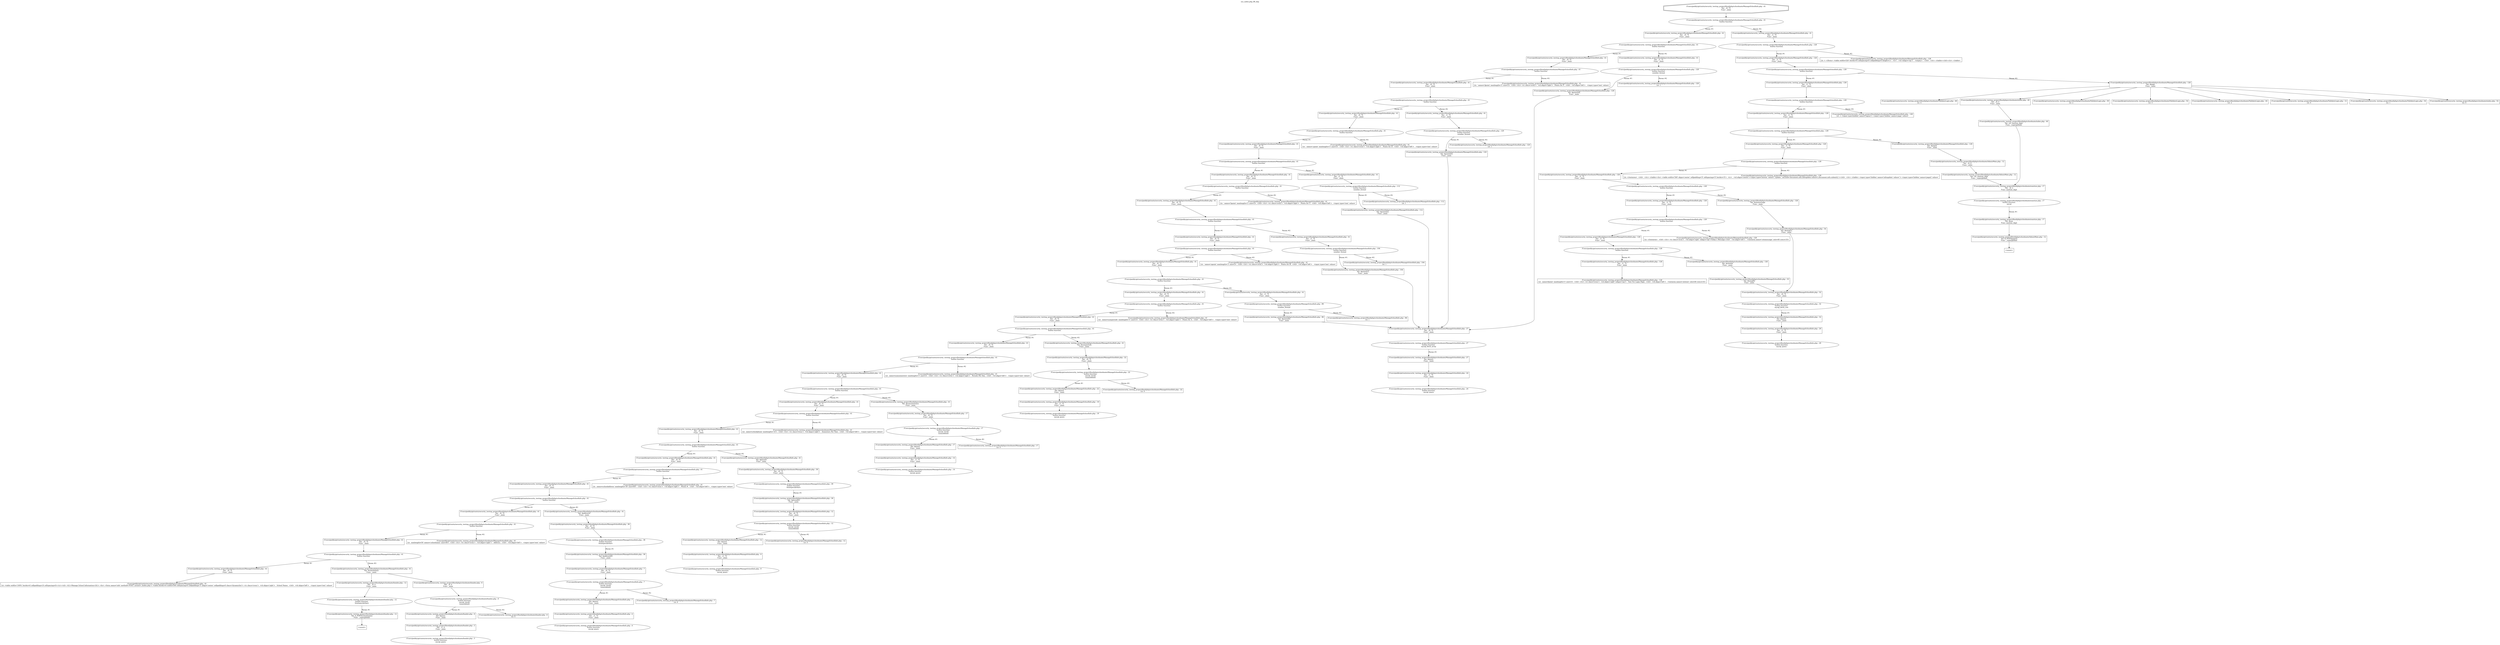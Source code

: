 digraph cfg {
  label="xss_index.php_88_dep";
  labelloc=t;
  n1 [shape=doubleoctagon, label="/Users/peddy/git/unitn/security_testing_project/fixed/php/schoolmate/ManageSchoolInfo.php : 41\nVar: _t0_72\nFunc: _main\n"];
  n2 [shape=ellipse, label="/Users/peddy/git/unitn/security_testing_project/fixed/php/schoolmate/ManageSchoolInfo.php : 41\nbuiltin function:\n.\n"];
  n3 [shape=box, label="/Users/peddy/git/unitn/security_testing_project/fixed/php/schoolmate/ManageSchoolInfo.php : 41\nVar: _t0_72\nFunc: _main\n"];
  n4 [shape=ellipse, label="/Users/peddy/git/unitn/security_testing_project/fixed/php/schoolmate/ManageSchoolInfo.php : 41\nbuiltin function:\n.\n"];
  n5 [shape=box, label="/Users/peddy/git/unitn/security_testing_project/fixed/php/schoolmate/ManageSchoolInfo.php : 41\nVar: _t0_72\nFunc: _main\n"];
  n6 [shape=ellipse, label="/Users/peddy/git/unitn/security_testing_project/fixed/php/schoolmate/ManageSchoolInfo.php : 41\nbuiltin function:\n.\n"];
  n7 [shape=box, label="/Users/peddy/git/unitn/security_testing_project/fixed/php/schoolmate/ManageSchoolInfo.php : 41\nVar: _t0_72\nFunc: _main\n"];
  n8 [shape=ellipse, label="/Users/peddy/git/unitn/security_testing_project/fixed/php/schoolmate/ManageSchoolInfo.php : 41\nbuiltin function:\n.\n"];
  n9 [shape=box, label="/Users/peddy/git/unitn/security_testing_project/fixed/php/schoolmate/ManageSchoolInfo.php : 41\nVar: _t0_72\nFunc: _main\n"];
  n10 [shape=ellipse, label="/Users/peddy/git/unitn/security_testing_project/fixed/php/schoolmate/ManageSchoolInfo.php : 41\nbuiltin function:\n.\n"];
  n11 [shape=box, label="/Users/peddy/git/unitn/security_testing_project/fixed/php/schoolmate/ManageSchoolInfo.php : 41\nVar: _t0_72\nFunc: _main\n"];
  n12 [shape=ellipse, label="/Users/peddy/git/unitn/security_testing_project/fixed/php/schoolmate/ManageSchoolInfo.php : 41\nbuiltin function:\n.\n"];
  n13 [shape=box, label="/Users/peddy/git/unitn/security_testing_project/fixed/php/schoolmate/ManageSchoolInfo.php : 41\nVar: _t0_72\nFunc: _main\n"];
  n14 [shape=ellipse, label="/Users/peddy/git/unitn/security_testing_project/fixed/php/schoolmate/ManageSchoolInfo.php : 41\nbuiltin function:\n.\n"];
  n15 [shape=box, label="/Users/peddy/git/unitn/security_testing_project/fixed/php/schoolmate/ManageSchoolInfo.php : 41\nVar: _t0_72\nFunc: _main\n"];
  n16 [shape=ellipse, label="/Users/peddy/git/unitn/security_testing_project/fixed/php/schoolmate/ManageSchoolInfo.php : 41\nbuiltin function:\n.\n"];
  n17 [shape=box, label="/Users/peddy/git/unitn/security_testing_project/fixed/php/schoolmate/ManageSchoolInfo.php : 41\nVar: _t0_72\nFunc: _main\n"];
  n18 [shape=ellipse, label="/Users/peddy/git/unitn/security_testing_project/fixed/php/schoolmate/ManageSchoolInfo.php : 41\nbuiltin function:\n.\n"];
  n19 [shape=box, label="/Users/peddy/git/unitn/security_testing_project/fixed/php/schoolmate/ManageSchoolInfo.php : 41\nVar: _t0_72\nFunc: _main\n"];
  n20 [shape=ellipse, label="/Users/peddy/git/unitn/security_testing_project/fixed/php/schoolmate/ManageSchoolInfo.php : 41\nbuiltin function:\n.\n"];
  n21 [shape=box, label="/Users/peddy/git/unitn/security_testing_project/fixed/php/schoolmate/ManageSchoolInfo.php : 41\nVar: _t0_72\nFunc: _main\n"];
  n22 [shape=ellipse, label="/Users/peddy/git/unitn/security_testing_project/fixed/php/schoolmate/ManageSchoolInfo.php : 41\nbuiltin function:\n.\n"];
  n23 [shape=box, label="/Users/peddy/git/unitn/security_testing_project/fixed/php/schoolmate/ManageSchoolInfo.php : 41\nVar: _t0_72\nFunc: _main\n"];
  n24 [shape=ellipse, label="/Users/peddy/git/unitn/security_testing_project/fixed/php/schoolmate/ManageSchoolInfo.php : 41\nbuiltin function:\n.\n"];
  n25 [shape=box, label="/Users/peddy/git/unitn/security_testing_project/fixed/php/schoolmate/ManageSchoolInfo.php : 41\nVar: _t0_72\nFunc: _main\n"];
  n26 [shape=ellipse, label="/Users/peddy/git/unitn/security_testing_project/fixed/php/schoolmate/ManageSchoolInfo.php : 41\nbuiltin function:\n.\n"];
  n27 [shape=box, label="/Users/peddy/git/unitn/security_testing_project/fixed/php/schoolmate/ManageSchoolInfo.php : 41\nVar: _t0_72\nFunc: _main\n"];
  n28 [shape=ellipse, label="/Users/peddy/git/unitn/security_testing_project/fixed/php/schoolmate/ManageSchoolInfo.php : 41\nbuiltin function:\n.\n"];
  n29 [shape=box, label="/Users/peddy/git/unitn/security_testing_project/fixed/php/schoolmate/ManageSchoolInfo.php : 41\nVar: _t0_72\nFunc: _main\n"];
  n30 [shape=ellipse, label="/Users/peddy/git/unitn/security_testing_project/fixed/php/schoolmate/ManageSchoolInfo.php : 41\nbuiltin function:\n.\n"];
  n31 [shape=box, label="/Users/peddy/git/unitn/security_testing_project/fixed/php/schoolmate/ManageSchoolInfo.php : 41\nVar: _t0_72\nFunc: _main\n"];
  n32 [shape=ellipse, label="/Users/peddy/git/unitn/security_testing_project/fixed/php/schoolmate/ManageSchoolInfo.php : 41\nbuiltin function:\n.\n"];
  n33 [shape=box, label="/Users/peddy/git/unitn/security_testing_project/fixed/php/schoolmate/ManageSchoolInfo.php : 41\nVar: _t0_72\nFunc: _main\n"];
  n34 [shape=ellipse, label="/Users/peddy/git/unitn/security_testing_project/fixed/php/schoolmate/ManageSchoolInfo.php : 41\nbuiltin function:\n.\n"];
  n35 [shape=box, label="/Users/peddy/git/unitn/security_testing_project/fixed/php/schoolmate/ManageSchoolInfo.php : 41\nVar: _t0_72\nFunc: _main\n"];
  n36 [shape=ellipse, label="/Users/peddy/git/unitn/security_testing_project/fixed/php/schoolmate/ManageSchoolInfo.php : 41\nbuiltin function:\n.\n"];
  n37 [shape=box, label="/Users/peddy/git/unitn/security_testing_project/fixed/php/schoolmate/ManageSchoolInfo.php : 41\nVar: _t0_72\nFunc: _main\n"];
  n38 [shape=ellipse, label="/Users/peddy/git/unitn/security_testing_project/fixed/php/schoolmate/ManageSchoolInfo.php : 41\nbuiltin function:\n.\n"];
  n39 [shape=box, label="/Users/peddy/git/unitn/security_testing_project/fixed/php/schoolmate/ManageSchoolInfo.php : 41\nVar: _t0_72\nFunc: _main\n"];
  n40 [shape=ellipse, label="/Users/peddy/git/unitn/security_testing_project/fixed/php/schoolmate/ManageSchoolInfo.php : 41\nbuiltin function:\n.\n"];
  n41 [shape=box, label="/Users/peddy/git/unitn/security_testing_project/fixed/php/schoolmate/ManageSchoolInfo.php : 41\nVar: _t0_72\nFunc: _main\n"];
  n42 [shape=box, label="/Users/peddy/git/unitn/security_testing_project/fixed/php/schoolmate/ManageSchoolInfo.php : 41\nLit: <table width='100%' border=0 cellpadding=10 cellspacing=0><tr><td> <h1>Manage School Information</h1> <br> <form name='info' method='POST' action='./index.php'> <table border=0 width=500 cellspacing=0 cellpadding='3' align='center' cellpadding=0 class='dynamiclist'> <tr class='even'>  <td align='right'>   School Name:  </td>  <td align='left'>   <input type='text' value='\n"];
  n43 [shape=box, label="/Users/peddy/git/unitn/security_testing_project/fixed/php/schoolmate/ManageSchoolInfo.php : 41\nVar: $schoolname\nFunc: _main\n"];
  n44 [shape=box, label="/Users/peddy/git/unitn/security_testing_project/fixed/php/schoolmate/header.php : 12\nVar: _t0_4\nFunc: _main\n"];
  n45 [shape=ellipse, label="/Users/peddy/git/unitn/security_testing_project/fixed/php/schoolmate/header.php : 12\nbuiltin function:\nhtmlspecialchars\n"];
  n46 [shape=box, label="/Users/peddy/git/unitn/security_testing_project/fixed/php/schoolmate/header.php : 12\nVar: $_POST[schoolname]\nFunc: _superglobals\n"];
  n47 [shape=box, label="<uninit>"];
  n48 [shape=box, label="/Users/peddy/git/unitn/security_testing_project/fixed/php/schoolmate/header.php : 6\nVar: _t0_4\nFunc: _main\n"];
  n49 [shape=ellipse, label="/Users/peddy/git/unitn/security_testing_project/fixed/php/schoolmate/header.php : 6\nbuiltin function:\nmysql_result\n(unmodeled)\n"];
  n50 [shape=box, label="/Users/peddy/git/unitn/security_testing_project/fixed/php/schoolmate/header.php : 6\nVar: $query\nFunc: _main\n"];
  n51 [shape=box, label="/Users/peddy/git/unitn/security_testing_project/fixed/php/schoolmate/header.php : 3\nVar: _t1_4\nFunc: _main\n"];
  n52 [shape=ellipse, label="/Users/peddy/git/unitn/security_testing_project/fixed/php/schoolmate/header.php : 3\nbuiltin function:\nmysql_query\n"];
  n53 [shape=box, label="/Users/peddy/git/unitn/security_testing_project/fixed/php/schoolmate/header.php : 6\nLit: 0\n"];
  n54 [shape=box, label="/Users/peddy/git/unitn/security_testing_project/fixed/php/schoolmate/ManageSchoolInfo.php : 41\nLit:  maxlength=50' name='schoolname' size=40>  </td> </tr> <tr class='even'>  <td align='right'>   Address:  </td>  <td align='left'>   <input type='text' value='\n"];
  n55 [shape=box, label="/Users/peddy/git/unitn/security_testing_project/fixed/php/schoolmate/ManageSchoolInfo.php : 41\nVar: $address0\nFunc: _main\n"];
  n56 [shape=box, label="/Users/peddy/git/unitn/security_testing_project/fixed/php/schoolmate/ManageSchoolInfo.php : 38\nVar: _t0_72\nFunc: _main\n"];
  n57 [shape=ellipse, label="/Users/peddy/git/unitn/security_testing_project/fixed/php/schoolmate/ManageSchoolInfo.php : 38\nbuiltin function:\nhtmlspecialchars\n"];
  n58 [shape=box, label="/Users/peddy/git/unitn/security_testing_project/fixed/php/schoolmate/ManageSchoolInfo.php : 38\nVar: $address[0]\nFunc: _main\n"];
  n59 [shape=box, label="/Users/peddy/git/unitn/security_testing_project/fixed/php/schoolmate/ManageSchoolInfo.php : 7\nVar: _t0_72\nFunc: _main\n"];
  n60 [shape=ellipse, label="/Users/peddy/git/unitn/security_testing_project/fixed/php/schoolmate/ManageSchoolInfo.php : 7\nbuiltin function:\nmysql_result\n(unmodeled)\n"];
  n61 [shape=box, label="/Users/peddy/git/unitn/security_testing_project/fixed/php/schoolmate/ManageSchoolInfo.php : 7\nVar: $query\nFunc: _main\n"];
  n62 [shape=box, label="/Users/peddy/git/unitn/security_testing_project/fixed/php/schoolmate/ManageSchoolInfo.php : 4\nVar: _t1_72\nFunc: _main\n"];
  n63 [shape=ellipse, label="/Users/peddy/git/unitn/security_testing_project/fixed/php/schoolmate/ManageSchoolInfo.php : 4\nbuiltin function:\nmysql_query\n"];
  n64 [shape=box, label="/Users/peddy/git/unitn/security_testing_project/fixed/php/schoolmate/ManageSchoolInfo.php : 7\nLit: 0\n"];
  n65 [shape=box, label="/Users/peddy/git/unitn/security_testing_project/fixed/php/schoolmate/ManageSchoolInfo.php : 41\nLit:  name=schooladdress' maxlength='50' size=40>  </td> </tr> <tr class='even'>  <td align='right'>   Phone #:  </td>  <td align='left'>   <input type='text' value='\n"];
  n66 [shape=box, label="/Users/peddy/git/unitn/security_testing_project/fixed/php/schoolmate/ManageSchoolInfo.php : 41\nVar: $phone0\nFunc: _main\n"];
  n67 [shape=box, label="/Users/peddy/git/unitn/security_testing_project/fixed/php/schoolmate/ManageSchoolInfo.php : 39\nVar: _t0_72\nFunc: _main\n"];
  n68 [shape=ellipse, label="/Users/peddy/git/unitn/security_testing_project/fixed/php/schoolmate/ManageSchoolInfo.php : 39\nbuiltin function:\nhtmlspecialchars\n"];
  n69 [shape=box, label="/Users/peddy/git/unitn/security_testing_project/fixed/php/schoolmate/ManageSchoolInfo.php : 39\nVar: $phone[0]\nFunc: _main\n"];
  n70 [shape=box, label="/Users/peddy/git/unitn/security_testing_project/fixed/php/schoolmate/ManageSchoolInfo.php : 12\nVar: _t0_72\nFunc: _main\n"];
  n71 [shape=ellipse, label="/Users/peddy/git/unitn/security_testing_project/fixed/php/schoolmate/ManageSchoolInfo.php : 12\nbuiltin function:\nmysql_result\n(unmodeled)\n"];
  n72 [shape=box, label="/Users/peddy/git/unitn/security_testing_project/fixed/php/schoolmate/ManageSchoolInfo.php : 12\nVar: $query\nFunc: _main\n"];
  n73 [shape=box, label="/Users/peddy/git/unitn/security_testing_project/fixed/php/schoolmate/ManageSchoolInfo.php : 9\nVar: _t1_72\nFunc: _main\n"];
  n74 [shape=ellipse, label="/Users/peddy/git/unitn/security_testing_project/fixed/php/schoolmate/ManageSchoolInfo.php : 9\nbuiltin function:\nmysql_query\n"];
  n75 [shape=box, label="/Users/peddy/git/unitn/security_testing_project/fixed/php/schoolmate/ManageSchoolInfo.php : 12\nLit: 0\n"];
  n76 [shape=box, label="/Users/peddy/git/unitn/security_testing_project/fixed/php/schoolmate/ManageSchoolInfo.php : 41\nLit:  name=schoolphone' maxlength='14'>  </td> </tr> <tr class='even'>  <td align='right'>   Semesters Per Year:  </td>  <td align='left'>   <input type='text' value='\n"];
  n77 [shape=box, label="/Users/peddy/git/unitn/security_testing_project/fixed/php/schoolmate/ManageSchoolInfo.php : 41\nVar: $numsemesters\nFunc: _main\n"];
  n78 [shape=box, label="/Users/peddy/git/unitn/security_testing_project/fixed/php/schoolmate/ManageSchoolInfo.php : 17\nVar: _t0_72\nFunc: _main\n"];
  n79 [shape=ellipse, label="/Users/peddy/git/unitn/security_testing_project/fixed/php/schoolmate/ManageSchoolInfo.php : 17\nbuiltin function:\nmysql_result\n(unmodeled)\n"];
  n80 [shape=box, label="/Users/peddy/git/unitn/security_testing_project/fixed/php/schoolmate/ManageSchoolInfo.php : 17\nVar: $query\nFunc: _main\n"];
  n81 [shape=box, label="/Users/peddy/git/unitn/security_testing_project/fixed/php/schoolmate/ManageSchoolInfo.php : 14\nVar: _t1_72\nFunc: _main\n"];
  n82 [shape=ellipse, label="/Users/peddy/git/unitn/security_testing_project/fixed/php/schoolmate/ManageSchoolInfo.php : 14\nbuiltin function:\nmysql_query\n"];
  n83 [shape=box, label="/Users/peddy/git/unitn/security_testing_project/fixed/php/schoolmate/ManageSchoolInfo.php : 17\nLit: 0\n"];
  n84 [shape=box, label="/Users/peddy/git/unitn/security_testing_project/fixed/php/schoolmate/ManageSchoolInfo.php : 41\nLit:  name=numsemesters' maxlength='3' size=3>  </td> </tr> <tr class='even'>  <td align='right'>   Periods Per Day:  </td>  <td align='left'>   <input type='text' value='\n"];
  n85 [shape=box, label="/Users/peddy/git/unitn/security_testing_project/fixed/php/schoolmate/ManageSchoolInfo.php : 41\nVar: $numperiods\nFunc: _main\n"];
  n86 [shape=box, label="/Users/peddy/git/unitn/security_testing_project/fixed/php/schoolmate/ManageSchoolInfo.php : 22\nVar: _t0_72\nFunc: _main\n"];
  n87 [shape=ellipse, label="/Users/peddy/git/unitn/security_testing_project/fixed/php/schoolmate/ManageSchoolInfo.php : 22\nbuiltin function:\nmysql_result\n(unmodeled)\n"];
  n88 [shape=box, label="/Users/peddy/git/unitn/security_testing_project/fixed/php/schoolmate/ManageSchoolInfo.php : 22\nVar: $query\nFunc: _main\n"];
  n89 [shape=box, label="/Users/peddy/git/unitn/security_testing_project/fixed/php/schoolmate/ManageSchoolInfo.php : 19\nVar: _t1_72\nFunc: _main\n"];
  n90 [shape=ellipse, label="/Users/peddy/git/unitn/security_testing_project/fixed/php/schoolmate/ManageSchoolInfo.php : 19\nbuiltin function:\nmysql_query\n"];
  n91 [shape=box, label="/Users/peddy/git/unitn/security_testing_project/fixed/php/schoolmate/ManageSchoolInfo.php : 22\nLit: 0\n"];
  n92 [shape=box, label="/Users/peddy/git/unitn/security_testing_project/fixed/php/schoolmate/ManageSchoolInfo.php : 41\nLit:  name=numperiods' maxlength='3' size=3>  </td> </tr> <tr class='even'>  <td align='right'>   Points for A:  </td>  <td align='left'>   <input type='text' value='\n"];
  n93 [shape=box, label="/Users/peddy/git/unitn/security_testing_project/fixed/php/schoolmate/ManageSchoolInfo.php : 41\nVar: _t1_72\nFunc: _main\n"];
  n94 [shape=ellipse, label="/Users/peddy/git/unitn/security_testing_project/fixed/php/schoolmate/ManageSchoolInfo.php : 96\nbuiltin function:\nnumber_format\n"];
  n95 [shape=box, label="/Users/peddy/git/unitn/security_testing_project/fixed/php/schoolmate/ManageSchoolInfo.php : 96\nVar: $points[0]\nFunc: _main\n"];
  n96 [shape=box, label="/Users/peddy/git/unitn/security_testing_project/fixed/php/schoolmate/ManageSchoolInfo.php : 27\nVar: _t0_72\nFunc: _main\n"];
  n97 [shape=ellipse, label="/Users/peddy/git/unitn/security_testing_project/fixed/php/schoolmate/ManageSchoolInfo.php : 27\nbuiltin function:\nmysql_fetch_array\n"];
  n98 [shape=box, label="/Users/peddy/git/unitn/security_testing_project/fixed/php/schoolmate/ManageSchoolInfo.php : 27\nVar: $query\nFunc: _main\n"];
  n99 [shape=box, label="/Users/peddy/git/unitn/security_testing_project/fixed/php/schoolmate/ManageSchoolInfo.php : 24\nVar: _t1_72\nFunc: _main\n"];
  n100 [shape=ellipse, label="/Users/peddy/git/unitn/security_testing_project/fixed/php/schoolmate/ManageSchoolInfo.php : 24\nbuiltin function:\nmysql_query\n"];
  n101 [shape=box, label="/Users/peddy/git/unitn/security_testing_project/fixed/php/schoolmate/ManageSchoolInfo.php : 96\nLit: 1\n"];
  n102 [shape=box, label="/Users/peddy/git/unitn/security_testing_project/fixed/php/schoolmate/ManageSchoolInfo.php : 41\nLit: ' name='apoint' maxlength='3' size=3>  </td> </tr> <tr class='even'>  <td align='right'>   Points for B:  </td>  <td align='left'>   <input type='text' value='\n"];
  n103 [shape=box, label="/Users/peddy/git/unitn/security_testing_project/fixed/php/schoolmate/ManageSchoolInfo.php : 41\nVar: _t1_72\nFunc: _main\n"];
  n104 [shape=ellipse, label="/Users/peddy/git/unitn/security_testing_project/fixed/php/schoolmate/ManageSchoolInfo.php : 104\nbuiltin function:\nnumber_format\n"];
  n105 [shape=box, label="/Users/peddy/git/unitn/security_testing_project/fixed/php/schoolmate/ManageSchoolInfo.php : 104\nVar: $points[1]\nFunc: _main\n"];
  n106 [shape=box, label="/Users/peddy/git/unitn/security_testing_project/fixed/php/schoolmate/ManageSchoolInfo.php : 104\nLit: 1\n"];
  n107 [shape=box, label="/Users/peddy/git/unitn/security_testing_project/fixed/php/schoolmate/ManageSchoolInfo.php : 41\nLit: ' name='bpoint' maxlength='3' size=3>  </td> </tr> <tr class='even'>  <td align='right'>   Points for C:  </td>  <td align='left'>   <input type='text' value='\n"];
  n108 [shape=box, label="/Users/peddy/git/unitn/security_testing_project/fixed/php/schoolmate/ManageSchoolInfo.php : 41\nVar: _t1_72\nFunc: _main\n"];
  n109 [shape=ellipse, label="/Users/peddy/git/unitn/security_testing_project/fixed/php/schoolmate/ManageSchoolInfo.php : 112\nbuiltin function:\nnumber_format\n"];
  n110 [shape=box, label="/Users/peddy/git/unitn/security_testing_project/fixed/php/schoolmate/ManageSchoolInfo.php : 112\nVar: $points[2]\nFunc: _main\n"];
  n111 [shape=box, label="/Users/peddy/git/unitn/security_testing_project/fixed/php/schoolmate/ManageSchoolInfo.php : 112\nLit: 1\n"];
  n112 [shape=box, label="/Users/peddy/git/unitn/security_testing_project/fixed/php/schoolmate/ManageSchoolInfo.php : 41\nLit: ' name='cpoint' maxlength='3' size=3>  </td> </tr> <tr class='even'>  <td align='right'>   Points for D:  </td>  <td align='left'>   <input type='text' value='\n"];
  n113 [shape=box, label="/Users/peddy/git/unitn/security_testing_project/fixed/php/schoolmate/ManageSchoolInfo.php : 41\nVar: _t1_72\nFunc: _main\n"];
  n114 [shape=ellipse, label="/Users/peddy/git/unitn/security_testing_project/fixed/php/schoolmate/ManageSchoolInfo.php : 120\nbuiltin function:\nnumber_format\n"];
  n115 [shape=box, label="/Users/peddy/git/unitn/security_testing_project/fixed/php/schoolmate/ManageSchoolInfo.php : 120\nVar: $points[3]\nFunc: _main\n"];
  n116 [shape=box, label="/Users/peddy/git/unitn/security_testing_project/fixed/php/schoolmate/ManageSchoolInfo.php : 120\nLit: 1\n"];
  n117 [shape=box, label="/Users/peddy/git/unitn/security_testing_project/fixed/php/schoolmate/ManageSchoolInfo.php : 41\nLit: ' name='dpoint' maxlength='3' size=3>  </td> </tr> <tr class='even'>  <td align='right'>   Points for F:  </td>  <td align='left'>   <input type='text' value='\n"];
  n118 [shape=box, label="/Users/peddy/git/unitn/security_testing_project/fixed/php/schoolmate/ManageSchoolInfo.php : 41\nVar: _t1_72\nFunc: _main\n"];
  n119 [shape=ellipse, label="/Users/peddy/git/unitn/security_testing_project/fixed/php/schoolmate/ManageSchoolInfo.php : 128\nbuiltin function:\nnumber_format\n"];
  n120 [shape=box, label="/Users/peddy/git/unitn/security_testing_project/fixed/php/schoolmate/ManageSchoolInfo.php : 128\nVar: $points[4]\nFunc: _main\n"];
  n121 [shape=box, label="/Users/peddy/git/unitn/security_testing_project/fixed/php/schoolmate/ManageSchoolInfo.php : 128\nLit: 1\n"];
  n122 [shape=box, label="/Users/peddy/git/unitn/security_testing_project/fixed/php/schoolmate/ManageSchoolInfo.php : 41\nVar: _t1_72\nFunc: _main\n"];
  n123 [shape=ellipse, label="/Users/peddy/git/unitn/security_testing_project/fixed/php/schoolmate/ManageSchoolInfo.php : 128\nbuiltin function:\n.\n"];
  n124 [shape=box, label="/Users/peddy/git/unitn/security_testing_project/fixed/php/schoolmate/ManageSchoolInfo.php : 128\nVar: _t1_72\nFunc: _main\n"];
  n125 [shape=ellipse, label="/Users/peddy/git/unitn/security_testing_project/fixed/php/schoolmate/ManageSchoolInfo.php : 128\nbuiltin function:\n.\n"];
  n126 [shape=box, label="/Users/peddy/git/unitn/security_testing_project/fixed/php/schoolmate/ManageSchoolInfo.php : 128\nVar: _t1_72\nFunc: _main\n"];
  n127 [shape=ellipse, label="/Users/peddy/git/unitn/security_testing_project/fixed/php/schoolmate/ManageSchoolInfo.php : 128\nbuiltin function:\n.\n"];
  n128 [shape=box, label="/Users/peddy/git/unitn/security_testing_project/fixed/php/schoolmate/ManageSchoolInfo.php : 128\nVar: _t1_72\nFunc: _main\n"];
  n129 [shape=ellipse, label="/Users/peddy/git/unitn/security_testing_project/fixed/php/schoolmate/ManageSchoolInfo.php : 128\nbuiltin function:\n.\n"];
  n130 [shape=box, label="/Users/peddy/git/unitn/security_testing_project/fixed/php/schoolmate/ManageSchoolInfo.php : 128\nVar: _t1_72\nFunc: _main\n"];
  n131 [shape=ellipse, label="/Users/peddy/git/unitn/security_testing_project/fixed/php/schoolmate/ManageSchoolInfo.php : 128\nbuiltin function:\n.\n"];
  n132 [shape=box, label="/Users/peddy/git/unitn/security_testing_project/fixed/php/schoolmate/ManageSchoolInfo.php : 128\nVar: _t1_72\nFunc: _main\n"];
  n133 [shape=ellipse, label="/Users/peddy/git/unitn/security_testing_project/fixed/php/schoolmate/ManageSchoolInfo.php : 128\nbuiltin function:\n.\n"];
  n134 [shape=box, label="/Users/peddy/git/unitn/security_testing_project/fixed/php/schoolmate/ManageSchoolInfo.php : 128\nVar: _t1_72\nFunc: _main\n"];
  n135 [shape=ellipse, label="/Users/peddy/git/unitn/security_testing_project/fixed/php/schoolmate/ManageSchoolInfo.php : 128\nbuiltin function:\n.\n"];
  n136 [shape=box, label="/Users/peddy/git/unitn/security_testing_project/fixed/php/schoolmate/ManageSchoolInfo.php : 128\nVar: _t1_72\nFunc: _main\n"];
  n137 [shape=ellipse, label="/Users/peddy/git/unitn/security_testing_project/fixed/php/schoolmate/ManageSchoolInfo.php : 128\nbuiltin function:\n.\n"];
  n138 [shape=box, label="/Users/peddy/git/unitn/security_testing_project/fixed/php/schoolmate/ManageSchoolInfo.php : 128\nVar: _t1_72\nFunc: _main\n"];
  n139 [shape=box, label="/Users/peddy/git/unitn/security_testing_project/fixed/php/schoolmate/ManageSchoolInfo.php : 128\nLit:  name=fpoint' maxlength='3' size=3>  </td> </tr> <tr class='even'>  <td align='right' valign='top'>   Text For Login Page:  </td>  <td align='left'>   <textarea name='sitetext' cols=40 rows=10>\n"];
  n140 [shape=box, label="/Users/peddy/git/unitn/security_testing_project/fixed/php/schoolmate/ManageSchoolInfo.php : 128\nVar: $sitetext\nFunc: _main\n"];
  n141 [shape=box, label="/Users/peddy/git/unitn/security_testing_project/fixed/php/schoolmate/ManageSchoolInfo.php : 33\nVar: $temp[0]\nFunc: _main\n"];
  n142 [shape=box, label="/Users/peddy/git/unitn/security_testing_project/fixed/php/schoolmate/ManageSchoolInfo.php : 32\nVar: _t0_72\nFunc: _main\n"];
  n143 [shape=ellipse, label="/Users/peddy/git/unitn/security_testing_project/fixed/php/schoolmate/ManageSchoolInfo.php : 32\nbuiltin function:\nmysql_fetch_row\n"];
  n144 [shape=box, label="/Users/peddy/git/unitn/security_testing_project/fixed/php/schoolmate/ManageSchoolInfo.php : 32\nVar: $query\nFunc: _main\n"];
  n145 [shape=box, label="/Users/peddy/git/unitn/security_testing_project/fixed/php/schoolmate/ManageSchoolInfo.php : 29\nVar: _t1_72\nFunc: _main\n"];
  n146 [shape=ellipse, label="/Users/peddy/git/unitn/security_testing_project/fixed/php/schoolmate/ManageSchoolInfo.php : 29\nbuiltin function:\nmysql_query\n"];
  n147 [shape=box, label="/Users/peddy/git/unitn/security_testing_project/fixed/php/schoolmate/ManageSchoolInfo.php : 128\nLit: </textarea>  </td> </tr> <tr class='even'>  <td align='right' valign='top'>Today's Message:</td>  <td align='left'>   <textarea name='sitemessage' cols=40 rows=10>\n"];
  n148 [shape=box, label="/Users/peddy/git/unitn/security_testing_project/fixed/php/schoolmate/ManageSchoolInfo.php : 128\nVar: $sitemessage\nFunc: _main\n"];
  n149 [shape=box, label="/Users/peddy/git/unitn/security_testing_project/fixed/php/schoolmate/ManageSchoolInfo.php : 34\nVar: $temp[1]\nFunc: _main\n"];
  n150 [shape=box, label="/Users/peddy/git/unitn/security_testing_project/fixed/php/schoolmate/ManageSchoolInfo.php : 128\nLit: </textarea>  </td>  </tr> </table><br> <table width='500' align='center' cellpadding='0' cellspacing='0' border='0'>  <tr>   <td align='center'><input type='button' value=' Update ' onClick='document.info.infoupdate.value=1;document.info.submit();'></td>  </tr> </table> <input type='hidden' name='infoupdate' value=''> <input type='hidden' name='page2' value='\n"];
  n151 [shape=box, label="/Users/peddy/git/unitn/security_testing_project/fixed/php/schoolmate/ManageSchoolInfo.php : 128\nVar: $page2\nFunc: _main\n"];
  n152 [shape=box, label="/Users/peddy/git/unitn/security_testing_project/fixed/php/schoolmate/AdminMain.php : 12\nVar: _t0_9\nFunc: _main\n"];
  n153 [shape=box, label="/Users/peddy/git/unitn/security_testing_project/fixed/php/schoolmate/AdminMain.php : 12\nVar: ret_sanitize_digit\nFunc: _superglobals\n"];
  n154 [shape=box, label="/Users/peddy/git/unitn/security_testing_project/fixed/php/schoolmate/sanitize.php : 17\nVar: _t0_2\nFunc: sanitize_digit\n"];
  n155 [shape=ellipse, label="/Users/peddy/git/unitn/security_testing_project/fixed/php/schoolmate/sanitize.php : 17\nbuiltin function:\nintval\n"];
  n156 [shape=box, label="/Users/peddy/git/unitn/security_testing_project/fixed/php/schoolmate/sanitize.php : 17\nVar: $raw\nFunc: sanitize_digit\n"];
  n157 [shape=box, label="/Users/peddy/git/unitn/security_testing_project/fixed/php/schoolmate/AdminMain.php : 12\nVar: $_POST[page2]\nFunc: _superglobals\n"];
  n158 [shape=box, label="<uninit>"];
  n159 [shape=box, label="/Users/peddy/git/unitn/security_testing_project/fixed/php/schoolmate/ManageSchoolInfo.php : 128\nLit: > <input type=hidden' name='logout'> <input type='hidden' name='page' value='\n"];
  n160 [shape=box, label="/Users/peddy/git/unitn/security_testing_project/fixed/php/schoolmate/ManageSchoolInfo.php : 128\nVar: $page\nFunc: _main\n"];
  n161 [shape=box, label="/Users/peddy/git/unitn/security_testing_project/fixed/php/schoolmate/ValidateLogin.php : 49\nLit: 4\n"];
  n162 [shape=box, label="/Users/peddy/git/unitn/security_testing_project/fixed/php/schoolmate/index.php : 40\nVar: _t0_0\nFunc: _main\n"];
  n163 [shape=box, label="/Users/peddy/git/unitn/security_testing_project/fixed/php/schoolmate/index.php : 40\nVar: ret_sanitize_digit\nFunc: _superglobals\n"];
  n164 [shape=box, label="/Users/peddy/git/unitn/security_testing_project/fixed/php/schoolmate/ValidateLogin.php : 39\nLit: 2\n"];
  n165 [shape=box, label="/Users/peddy/git/unitn/security_testing_project/fixed/php/schoolmate/ValidateLogin.php : 54\nLit: 5\n"];
  n166 [shape=box, label="/Users/peddy/git/unitn/security_testing_project/fixed/php/schoolmate/ValidateLogin.php : 44\nLit: 2\n"];
  n167 [shape=box, label="/Users/peddy/git/unitn/security_testing_project/fixed/php/schoolmate/ValidateLogin.php : 12\nLit: 0\n"];
  n168 [shape=box, label="/Users/peddy/git/unitn/security_testing_project/fixed/php/schoolmate/ValidateLogin.php : 34\nLit: 1\n"];
  n169 [shape=box, label="/Users/peddy/git/unitn/security_testing_project/fixed/php/schoolmate/index.php : 52\nLit: 0\n"];
  n170 [shape=box, label="/Users/peddy/git/unitn/security_testing_project/fixed/php/schoolmate/ManageSchoolInfo.php : 128\nLit: > </form> <table width=520' border=0 cellspacing=0 cellpadding=0 height=1>  <tr>   <td valign='top'>   <empty>   </td>  </tr> </table></td></tr> </table> \n"];
  n1 -> n2;
  n3 -> n4;
  n5 -> n6;
  n7 -> n8;
  n9 -> n10;
  n11 -> n12;
  n13 -> n14;
  n15 -> n16;
  n17 -> n18;
  n19 -> n20;
  n21 -> n22;
  n23 -> n24;
  n25 -> n26;
  n27 -> n28;
  n29 -> n30;
  n31 -> n32;
  n33 -> n34;
  n35 -> n36;
  n37 -> n38;
  n39 -> n40;
  n41 -> n42;
  n40 -> n41[label="Param #1"];
  n40 -> n43[label="Param #2"];
  n44 -> n45;
  n46 -> n47;
  n45 -> n46[label="Param #1"];
  n43 -> n44;
  n43 -> n48;
  n48 -> n49;
  n51 -> n52;
  n50 -> n51;
  n49 -> n50[label="Param #1"];
  n49 -> n53[label="Param #2"];
  n38 -> n39[label="Param #1"];
  n38 -> n54[label="Param #2"];
  n36 -> n37[label="Param #1"];
  n36 -> n55[label="Param #2"];
  n56 -> n57;
  n59 -> n60;
  n62 -> n63;
  n61 -> n62;
  n60 -> n61[label="Param #1"];
  n60 -> n64[label="Param #2"];
  n58 -> n59;
  n57 -> n58[label="Param #1"];
  n55 -> n56;
  n34 -> n35[label="Param #1"];
  n34 -> n65[label="Param #2"];
  n32 -> n33[label="Param #1"];
  n32 -> n66[label="Param #2"];
  n67 -> n68;
  n70 -> n71;
  n73 -> n74;
  n72 -> n73;
  n71 -> n72[label="Param #1"];
  n71 -> n75[label="Param #2"];
  n69 -> n70;
  n68 -> n69[label="Param #1"];
  n66 -> n67;
  n30 -> n31[label="Param #1"];
  n30 -> n76[label="Param #2"];
  n28 -> n29[label="Param #1"];
  n28 -> n77[label="Param #2"];
  n78 -> n79;
  n81 -> n82;
  n80 -> n81;
  n79 -> n80[label="Param #1"];
  n79 -> n83[label="Param #2"];
  n77 -> n78;
  n26 -> n27[label="Param #1"];
  n26 -> n84[label="Param #2"];
  n24 -> n25[label="Param #1"];
  n24 -> n85[label="Param #2"];
  n86 -> n87;
  n89 -> n90;
  n88 -> n89;
  n87 -> n88[label="Param #1"];
  n87 -> n91[label="Param #2"];
  n85 -> n86;
  n22 -> n23[label="Param #1"];
  n22 -> n92[label="Param #2"];
  n20 -> n21[label="Param #1"];
  n20 -> n93[label="Param #2"];
  n93 -> n94;
  n96 -> n97;
  n99 -> n100;
  n98 -> n99;
  n97 -> n98[label="Param #1"];
  n95 -> n96;
  n94 -> n95[label="Param #1"];
  n94 -> n101[label="Param #2"];
  n18 -> n19[label="Param #1"];
  n18 -> n102[label="Param #2"];
  n16 -> n17[label="Param #1"];
  n16 -> n103[label="Param #2"];
  n103 -> n104;
  n105 -> n96;
  n104 -> n105[label="Param #1"];
  n104 -> n106[label="Param #2"];
  n14 -> n15[label="Param #1"];
  n14 -> n107[label="Param #2"];
  n12 -> n13[label="Param #1"];
  n12 -> n108[label="Param #2"];
  n108 -> n109;
  n110 -> n96;
  n109 -> n110[label="Param #1"];
  n109 -> n111[label="Param #2"];
  n10 -> n11[label="Param #1"];
  n10 -> n112[label="Param #2"];
  n8 -> n9[label="Param #1"];
  n8 -> n113[label="Param #2"];
  n113 -> n114;
  n115 -> n96;
  n114 -> n115[label="Param #1"];
  n114 -> n116[label="Param #2"];
  n6 -> n7[label="Param #1"];
  n6 -> n117[label="Param #2"];
  n4 -> n5[label="Param #1"];
  n4 -> n118[label="Param #2"];
  n118 -> n119;
  n120 -> n96;
  n119 -> n120[label="Param #1"];
  n119 -> n121[label="Param #2"];
  n2 -> n3[label="Param #1"];
  n2 -> n122[label="Param #2"];
  n122 -> n123;
  n124 -> n125;
  n126 -> n127;
  n128 -> n129;
  n130 -> n131;
  n132 -> n133;
  n134 -> n135;
  n136 -> n137;
  n138 -> n139;
  n137 -> n138[label="Param #1"];
  n137 -> n140[label="Param #2"];
  n142 -> n143;
  n145 -> n146;
  n144 -> n145;
  n143 -> n144[label="Param #1"];
  n141 -> n142;
  n140 -> n141;
  n135 -> n136[label="Param #1"];
  n135 -> n147[label="Param #2"];
  n133 -> n134[label="Param #1"];
  n133 -> n148[label="Param #2"];
  n149 -> n142;
  n148 -> n149;
  n131 -> n132[label="Param #1"];
  n131 -> n150[label="Param #2"];
  n129 -> n130[label="Param #1"];
  n129 -> n151[label="Param #2"];
  n154 -> n155;
  n157 -> n158;
  n156 -> n157;
  n155 -> n156[label="Param #1"];
  n153 -> n154;
  n152 -> n153;
  n151 -> n152;
  n127 -> n128[label="Param #1"];
  n127 -> n159[label="Param #2"];
  n125 -> n126[label="Param #1"];
  n125 -> n160[label="Param #2"];
  n160 -> n161;
  n160 -> n162;
  n160 -> n164;
  n160 -> n165;
  n160 -> n166;
  n160 -> n167;
  n160 -> n168;
  n160 -> n169;
  n163 -> n154;
  n162 -> n163;
  n123 -> n124[label="Param #1"];
  n123 -> n170[label="Param #2"];
}
